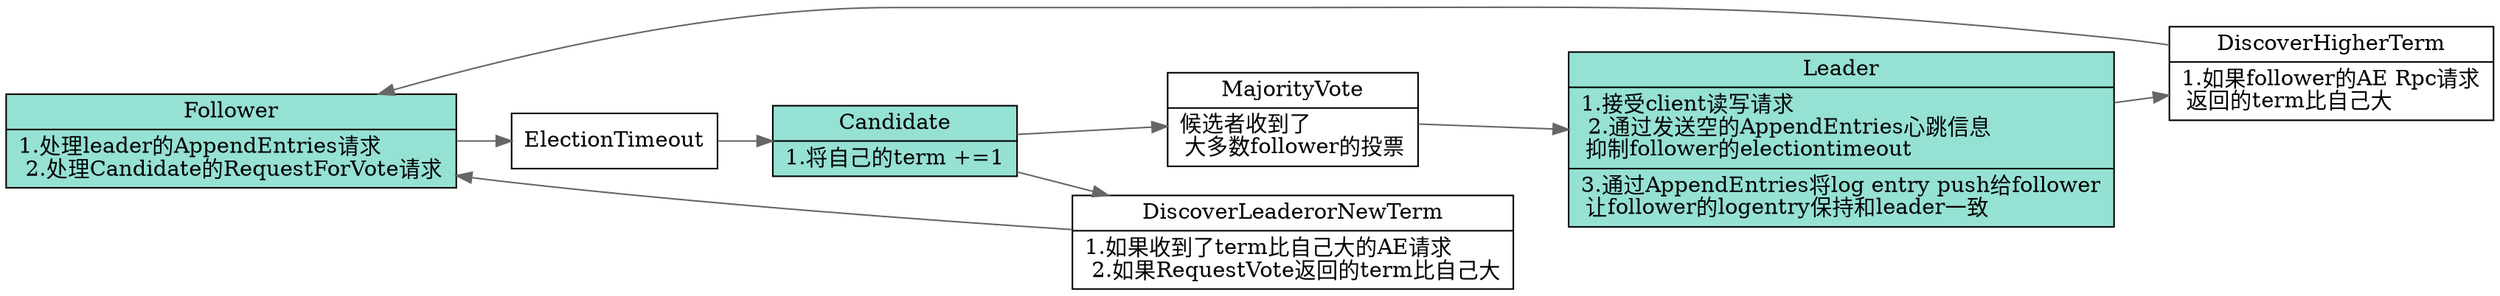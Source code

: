 digraph raft_server_state {
  node[shape=box];
  edge[color=gray40];
  newrank=true;
  rankdir=LR;
  Follower -> ElectionTimeout -> Candidate;
  Candidate -> MajorityVote -> Leader;
  Leader -> DiscoverHigherTerm -> Follower;
  Candidate -> DiscoverLeaderorNewTerm -> Follower;

  Follower[
    shape="record";
    fillcolor="#95e1d3"
    style=filled;
    label="{{
      Follower|
      1.处理leader的AppendEntries请求\l
      2.处理Candidate的RequestForVote请求\l
    }}"
  ];
  Candidate[
    shape="record";
    fillcolor="#95e1d3"
    style=filled;
    label="{{
      Candidate|
      1.将自己的term +=1
    }}"
  ];
  Leader[
    shape="record";
    fillcolor="#95e1d3"
    style=filled;
    label="{{
      Leader|
      1.接受client读写请求\l
      2.通过发送空的AppendEntries心跳信息\l
      抑制follower的electiontimeout\l|
      3.通过AppendEntries将log entry push给follower\l
      让follower的logentry保持和leader一致\l
    }}"
  ];
  DiscoverHigherTerm[
    shape="record"
    label="{{
      DiscoverHigherTerm|
      1.如果follower的AE Rpc请求\l 
      返回的term比自己大\l
    }}"
  ];
  DiscoverLeaderorNewTerm[
    shape="record"
    label="{{
      DiscoverLeaderorNewTerm|
      1.如果收到了term比自己大的AE请求\l
      2.如果RequestVote返回的term比自己大\l
    }}"
  ];
  MajorityVote[
    shape="record"
    label="{{
      MajorityVote|
      候选者收到了\l 
      大多数follower的投票\l
    }}"
  ];
}
